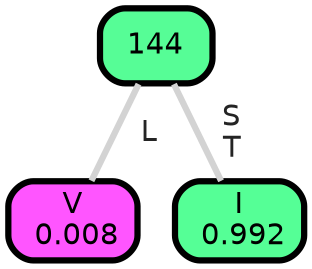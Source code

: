 graph Tree {
node [shape=box, style="filled, rounded",color="black",penwidth="3",fontcolor="black",                 fontname=helvetica] ;
graph [ranksep="0 equally", splines=straight,                 bgcolor=transparent, dpi=200] ;
edge [fontname=helvetica, fontweight=bold,fontcolor=grey14,color=lightgray] ;
0 [label="V
 0.008", fillcolor="#ff55ff"] ;
1 [label="144", fillcolor="#56fd96"] ;
2 [label="I
 0.992", fillcolor="#55ff96"] ;
1 -- 0 [label=" L",penwidth=3] ;
1 -- 2 [label=" S\n T",penwidth=3] ;
{rank = same;}}
